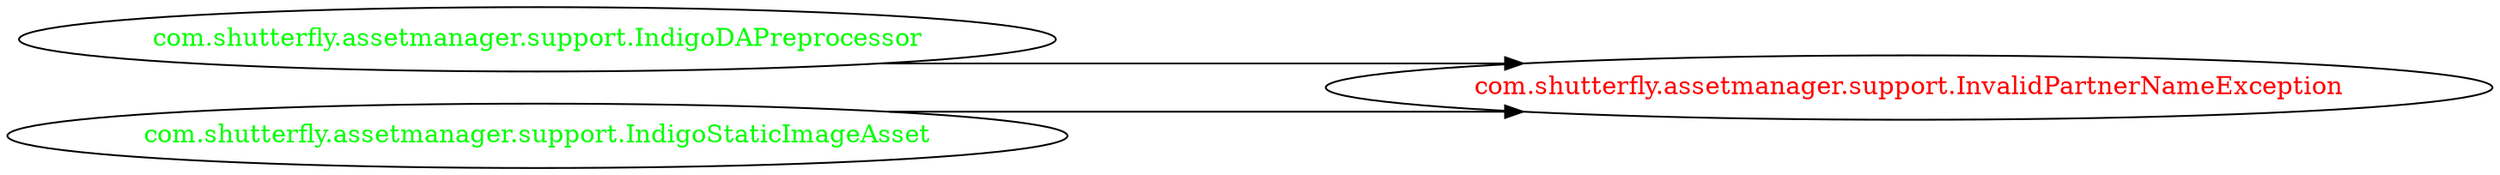 digraph dependencyGraph {
 concentrate=true;
 ranksep="2.0";
 rankdir="LR"; 
 splines="ortho";
"com.shutterfly.assetmanager.support.InvalidPartnerNameException" [fontcolor="red"];
"com.shutterfly.assetmanager.support.IndigoDAPreprocessor" [ fontcolor="green" ];
"com.shutterfly.assetmanager.support.IndigoDAPreprocessor"->"com.shutterfly.assetmanager.support.InvalidPartnerNameException";
"com.shutterfly.assetmanager.support.IndigoStaticImageAsset" [ fontcolor="green" ];
"com.shutterfly.assetmanager.support.IndigoStaticImageAsset"->"com.shutterfly.assetmanager.support.InvalidPartnerNameException";
}